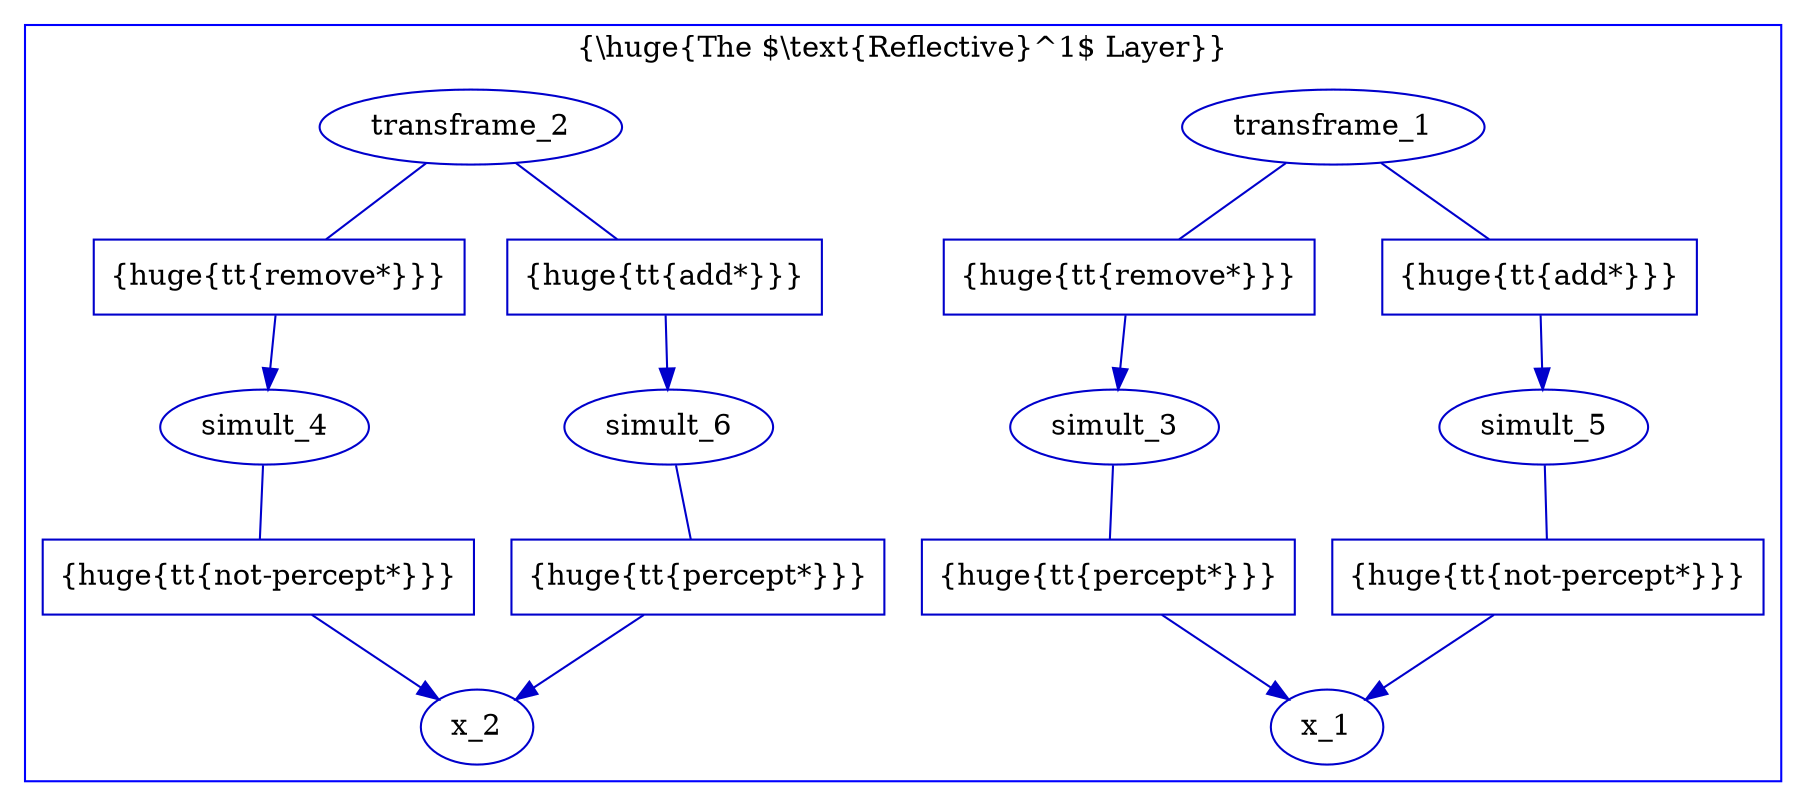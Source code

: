 digraph G {
  
  subgraph cluster_1 {
    label = "{\\huge{The $\\text{Reflective}^1$ Layer}}";
    color=blue
    
    // reflective
    node [fillcolor = white, color = "#0000CC", style = filled];
    edge [color = "#0000CC"];
        
    // x_1^*
    
    x_1 [texlbl = "{\huge{\tt{x-1*}}}"];
    
    // x_2^*
    
    x_2 [texlbl = "{\huge{\tt{x-2*}}}"];
    
    // simult_3^*
    
    simult_3 [texlbl = "{\huge{\tt{simult-3*}}}"];
    
    simult_3_percept_x_1 [shape=box,style=filled,label="{\huge{\tt{percept*}}}"];
    simult_3 -> simult_3_percept_x_1 [arrowhead=none];
    simult_3_percept_x_1 -> x_1 [style="-triangle 45"];
    
    // simult_4^*
    
    simult_4 [texlbl = "{\huge{\tt{simult-4*}}}"];
    
    simult_4_not_percept_x_2 [shape=box,style=filled,label="{\huge{\tt{not-percept*}}}"];
    simult_4 -> simult_4_not_percept_x_2 [arrowhead=none];
    simult_4_not_percept_x_2 -> x_2 [style="-triangle 45"];
    
    // simult_5^*
    
    simult_5 [texlbl = "{\huge{\tt{simult-5*}}}"];
    
    simult_5_not_percept_x_1 [shape=box,style=filled,label="{\huge{\tt{not-percept*}}}"];
    simult_5 -> simult_5_not_percept_x_1 [arrowhead=none];
    simult_5_not_percept_x_1 -> x_1 [style="-triangle 45"];
    
    // simult_6^*
    
    simult_6 [texlbl = "{\huge{\tt{simult-6*}}}"];
    
    simult_6_percept_x_2 [shape=box,style=filled,label="{\huge{\tt{percept*}}}"];
    simult_6 -> simult_6_percept_x_2 [arrowhead=none];
    simult_6_percept_x_2 -> x_2 [style="-triangle 45"];
    
    // transframe_1
    
    transframe_1 [texlbl = "{\huge{\tt{transframe-1*}}}"];
    
    transframe_1_remove_simult_3 [shape=box,style=filled,label="{\huge{\tt{remove*}}}"];
    transframe_1 -> transframe_1_remove_simult_3 [arrowhead=none];
    transframe_1_remove_simult_3 -> simult_3 [style="-triangle 45"];

    transframe_1_add_simult_5 [shape=box,style=filled,label="{\huge{\tt{add*}}}"];
    transframe_1 -> transframe_1_add_simult_5 [arrowhead=none];
    transframe_1_add_simult_5 -> simult_5 [style="-triangle 45"];

    // transframe_2
    
    transframe_2 [texlbl = "{\huge{\tt{transframe-2*}}}"];
    
    transframe_2_remove_simult_4 [shape=box,style=filled,label="{\huge{\tt{remove*}}}"];
    transframe_2 -> transframe_2_remove_simult_4 [arrowhead=none];
    transframe_2_remove_simult_4 -> simult_4 [style="-triangle 45"];

    transframe_2_add_simult_6 [shape=box,style=filled,label="{\huge{\tt{add*}}}"];
    transframe_2 -> transframe_2_add_simult_6 [arrowhead=none];
    transframe_2_add_simult_6 -> simult_6 [style="-triangle 45"];
    
  }
}
